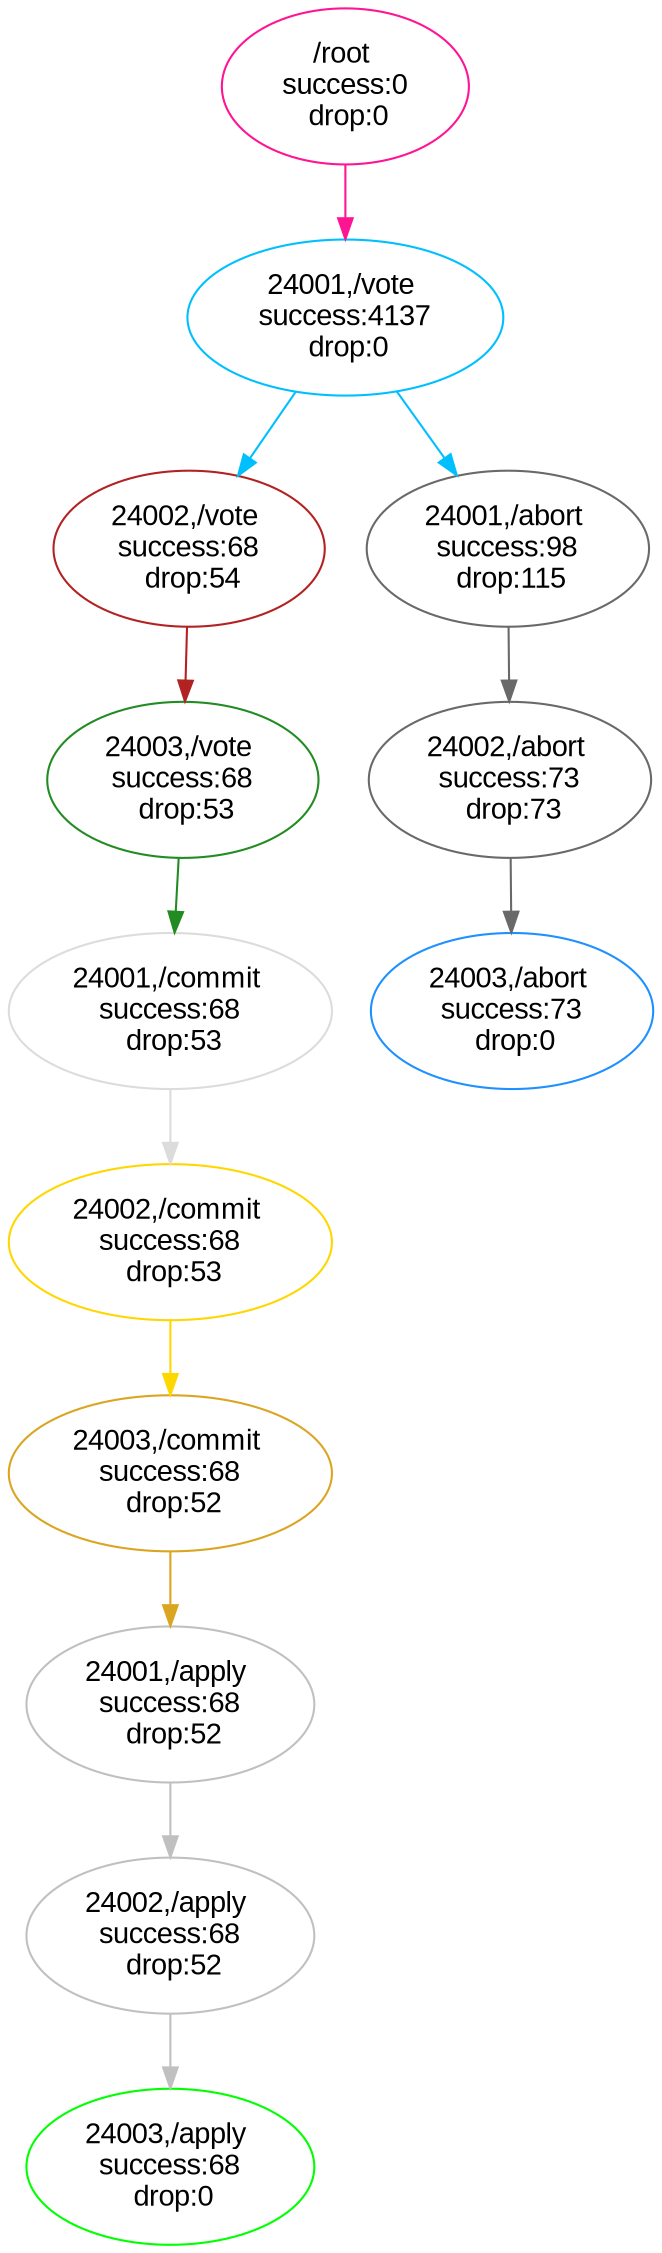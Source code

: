digraph VISITED{
	bgcolor=white;"/root" [fontname="Arial",color=deeppink,label="/root \n success:0 \n drop:0"];
	"/root" -> "24001,/vote" [color=deeppink,fontname="Arial-Italic", fontsize=8];
"24001,/vote" [fontname="Arial",color=deepskyblue,label="24001,/vote \n success:4137 \n drop:0"];
	"24001,/vote" -> "24002,/vote" [color=deepskyblue,fontname="Arial-Italic", fontsize=8];
	"24001,/vote" -> "24001,/abort" [color=deepskyblue,fontname="Arial-Italic", fontsize=8];
"24001,/abort" [fontname="Arial",color=dimgray,label="24001,/abort \n success:98 \n drop:115"];
	"24001,/abort" -> "24002,/abort" [color=dimgray,fontname="Arial-Italic", fontsize=8];
"24002,/abort" [fontname="Arial",color=dimgrey,label="24002,/abort \n success:73 \n drop:73"];
	"24002,/abort" -> "24003,/abort" [color=dimgrey,fontname="Arial-Italic", fontsize=8];
"24003,/abort" [fontname="Arial",color=dodgerblue,label="24003,/abort \n success:73 \n drop:0"];
"24002,/vote" [fontname="Arial",color=firebrick,label="24002,/vote \n success:68 \n drop:54"];
	"24002,/vote" -> "24003,/vote" [color=firebrick,fontname="Arial-Italic", fontsize=8];
"24003,/vote" [fontname="Arial",color=forestgreen,label="24003,/vote \n success:68 \n drop:53"];
	"24003,/vote" -> "24001,/commit" [color=forestgreen,fontname="Arial-Italic", fontsize=8];
"24001,/commit" [fontname="Arial",color=gainsboro,label="24001,/commit \n success:68 \n drop:53"];
	"24001,/commit" -> "24002,/commit" [color=gainsboro,fontname="Arial-Italic", fontsize=8];
"24002,/commit" [fontname="Arial",color=gold,label="24002,/commit \n success:68 \n drop:53"];
	"24002,/commit" -> "24003,/commit" [color=gold,fontname="Arial-Italic", fontsize=8];
"24003,/commit" [fontname="Arial",color=goldenrod,label="24003,/commit \n success:68 \n drop:52"];
	"24003,/commit" -> "24001,/apply" [color=goldenrod,fontname="Arial-Italic", fontsize=8];
"24001,/apply" [fontname="Arial",color=gray,label="24001,/apply \n success:68 \n drop:52"];
	"24001,/apply" -> "24002,/apply" [color=gray,fontname="Arial-Italic", fontsize=8];
"24002,/apply" [fontname="Arial",color=grey,label="24002,/apply \n success:68 \n drop:52"];
	"24002,/apply" -> "24003,/apply" [color=grey,fontname="Arial-Italic", fontsize=8];
"24003,/apply" [fontname="Arial",color=green,label="24003,/apply \n success:68 \n drop:0"];
}
